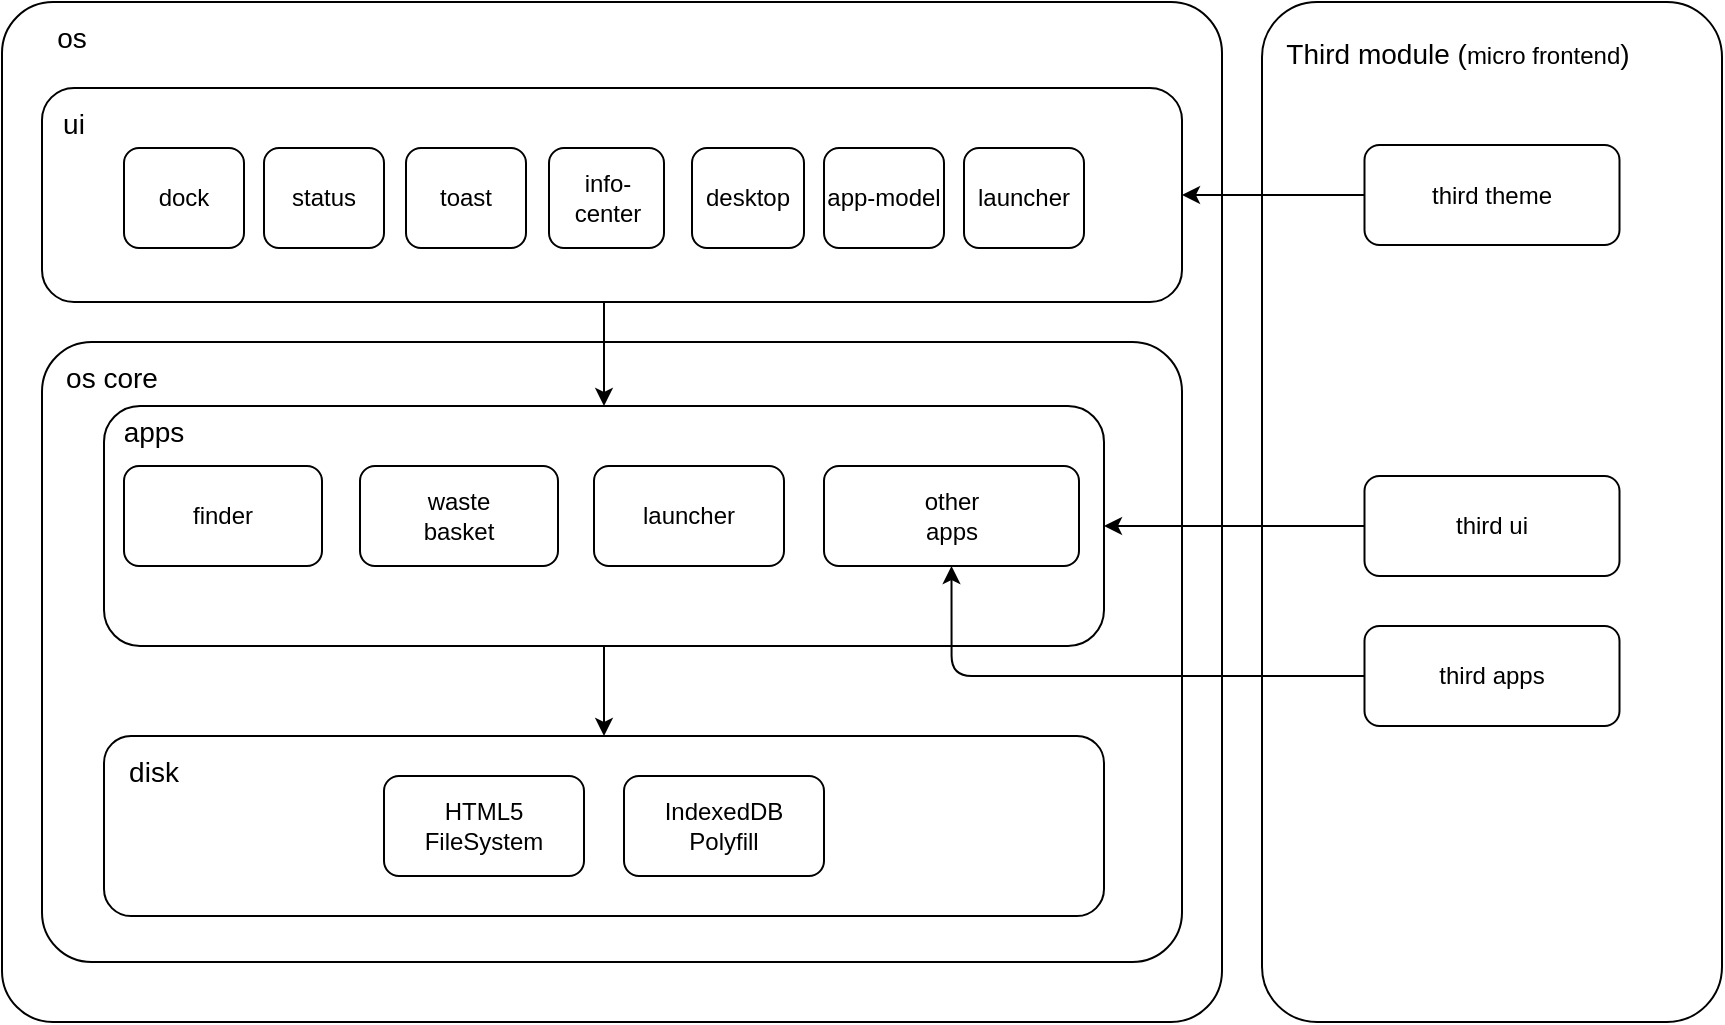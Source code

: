 <mxfile>
    <diagram id="Opiuae8TiBRxoM94_RdU" name="第 1 页">
        <mxGraphModel dx="1059" dy="680" grid="1" gridSize="10" guides="1" tooltips="1" connect="1" arrows="1" fold="1" page="1" pageScale="1" pageWidth="827" pageHeight="1169" math="0" shadow="0">
            <root>
                <mxCell id="0"/>
                <mxCell id="1" parent="0"/>
                <mxCell id="45" value="" style="rounded=1;whiteSpace=wrap;html=1;arcSize=12;" parent="1" vertex="1">
                    <mxGeometry x="780" y="140" width="230" height="510" as="geometry"/>
                </mxCell>
                <mxCell id="12" value="" style="rounded=1;whiteSpace=wrap;html=1;arcSize=5;" parent="1" vertex="1">
                    <mxGeometry x="150" y="140" width="610" height="510" as="geometry"/>
                </mxCell>
                <mxCell id="43" value="" style="rounded=1;whiteSpace=wrap;html=1;arcSize=8;" parent="1" vertex="1">
                    <mxGeometry x="170" y="310" width="570" height="310" as="geometry"/>
                </mxCell>
                <mxCell id="14" value="&lt;span style=&quot;font-size: 14px&quot;&gt;os&lt;/span&gt;" style="text;html=1;strokeColor=none;fillColor=none;align=center;verticalAlign=middle;whiteSpace=wrap;rounded=0;" parent="1" vertex="1">
                    <mxGeometry x="150" y="140" width="70" height="35" as="geometry"/>
                </mxCell>
                <mxCell id="15" value="" style="rounded=1;whiteSpace=wrap;html=1;" parent="1" vertex="1">
                    <mxGeometry x="201" y="507" width="500" height="90" as="geometry"/>
                </mxCell>
                <mxCell id="16" value="&lt;span style=&quot;font-size: 14px&quot;&gt;disk&lt;/span&gt;" style="text;html=1;strokeColor=none;fillColor=none;align=center;verticalAlign=middle;whiteSpace=wrap;rounded=0;" parent="1" vertex="1">
                    <mxGeometry x="201" y="507" width="50" height="35" as="geometry"/>
                </mxCell>
                <mxCell id="28" style="edgeStyle=none;html=1;exitX=0.5;exitY=1;exitDx=0;exitDy=0;entryX=0.5;entryY=0;entryDx=0;entryDy=0;fontSize=14;" parent="1" source="17" target="15" edge="1">
                    <mxGeometry relative="1" as="geometry"/>
                </mxCell>
                <mxCell id="17" value="" style="rounded=1;whiteSpace=wrap;html=1;" parent="1" vertex="1">
                    <mxGeometry x="201" y="342" width="500" height="120" as="geometry"/>
                </mxCell>
                <mxCell id="42" style="edgeStyle=none;html=1;" parent="1" target="17" edge="1">
                    <mxGeometry relative="1" as="geometry">
                        <mxPoint x="451" y="290" as="sourcePoint"/>
                    </mxGeometry>
                </mxCell>
                <mxCell id="18" value="" style="rounded=1;whiteSpace=wrap;html=1;" parent="1" vertex="1">
                    <mxGeometry x="170" y="183" width="570" height="107" as="geometry"/>
                </mxCell>
                <mxCell id="19" value="&lt;font style=&quot;font-size: 14px&quot;&gt;ui&lt;/font&gt;" style="text;html=1;strokeColor=none;fillColor=none;align=center;verticalAlign=middle;whiteSpace=wrap;rounded=0;" parent="1" vertex="1">
                    <mxGeometry x="171" y="183" width="30" height="35" as="geometry"/>
                </mxCell>
                <mxCell id="20" value="dock" style="rounded=1;whiteSpace=wrap;html=1;" parent="1" vertex="1">
                    <mxGeometry x="211" y="213" width="60" height="50" as="geometry"/>
                </mxCell>
                <mxCell id="21" value="status" style="rounded=1;whiteSpace=wrap;html=1;" parent="1" vertex="1">
                    <mxGeometry x="281" y="213" width="60" height="50" as="geometry"/>
                </mxCell>
                <mxCell id="22" value="toast" style="rounded=1;whiteSpace=wrap;html=1;" parent="1" vertex="1">
                    <mxGeometry x="352" y="213" width="60" height="50" as="geometry"/>
                </mxCell>
                <mxCell id="23" value="info-center" style="rounded=1;whiteSpace=wrap;html=1;" parent="1" vertex="1">
                    <mxGeometry x="423.5" y="213" width="57.5" height="50" as="geometry"/>
                </mxCell>
                <mxCell id="24" value="app-model" style="rounded=1;whiteSpace=wrap;html=1;" parent="1" vertex="1">
                    <mxGeometry x="561" y="213" width="60" height="50" as="geometry"/>
                </mxCell>
                <mxCell id="25" value="desktop" style="rounded=1;whiteSpace=wrap;html=1;" parent="1" vertex="1">
                    <mxGeometry x="495" y="213" width="56" height="50" as="geometry"/>
                </mxCell>
                <mxCell id="26" value="launcher" style="rounded=1;whiteSpace=wrap;html=1;" parent="1" vertex="1">
                    <mxGeometry x="631" y="213" width="60" height="50" as="geometry"/>
                </mxCell>
                <mxCell id="29" value="&lt;span style=&quot;font-size: 14px&quot;&gt;apps&lt;/span&gt;" style="text;html=1;strokeColor=none;fillColor=none;align=center;verticalAlign=middle;whiteSpace=wrap;rounded=0;" parent="1" vertex="1">
                    <mxGeometry x="201" y="337" width="50" height="35" as="geometry"/>
                </mxCell>
                <mxCell id="30" value="finder" style="rounded=1;whiteSpace=wrap;html=1;" parent="1" vertex="1">
                    <mxGeometry x="211" y="372" width="99" height="50" as="geometry"/>
                </mxCell>
                <mxCell id="31" value="waste&lt;br&gt;basket" style="rounded=1;whiteSpace=wrap;html=1;" parent="1" vertex="1">
                    <mxGeometry x="329" y="372" width="99" height="50" as="geometry"/>
                </mxCell>
                <mxCell id="32" value="launcher" style="rounded=1;whiteSpace=wrap;html=1;" parent="1" vertex="1">
                    <mxGeometry x="446" y="372" width="95" height="50" as="geometry"/>
                </mxCell>
                <mxCell id="33" value="other&lt;br&gt;apps" style="rounded=1;whiteSpace=wrap;html=1;" parent="1" vertex="1">
                    <mxGeometry x="561" y="372" width="127.5" height="50" as="geometry"/>
                </mxCell>
                <mxCell id="36" style="edgeStyle=none;html=1;exitX=0;exitY=0.5;exitDx=0;exitDy=0;fontSize=14;entryX=1;entryY=0.5;entryDx=0;entryDy=0;" parent="1" source="41" target="17" edge="1">
                    <mxGeometry relative="1" as="geometry"/>
                </mxCell>
                <mxCell id="47" style="edgeStyle=orthogonalEdgeStyle;html=1;exitX=0;exitY=0.5;exitDx=0;exitDy=0;entryX=0.5;entryY=1;entryDx=0;entryDy=0;" parent="1" source="35" target="33" edge="1">
                    <mxGeometry relative="1" as="geometry">
                        <mxPoint x="688.5" y="397" as="targetPoint"/>
                    </mxGeometry>
                </mxCell>
                <mxCell id="35" value="&lt;span&gt;third&amp;nbsp;&lt;/span&gt;&lt;span&gt;apps&lt;/span&gt;" style="rounded=1;whiteSpace=wrap;html=1;" parent="1" vertex="1">
                    <mxGeometry x="831.25" y="452" width="127.5" height="50" as="geometry"/>
                </mxCell>
                <mxCell id="37" value="HTML5&lt;br&gt;FileSystem" style="rounded=1;whiteSpace=wrap;html=1;" parent="1" vertex="1">
                    <mxGeometry x="341" y="527" width="100" height="50" as="geometry"/>
                </mxCell>
                <mxCell id="38" value="IndexedDB&lt;br&gt;Polyfill" style="rounded=1;whiteSpace=wrap;html=1;" parent="1" vertex="1">
                    <mxGeometry x="461" y="527" width="100" height="50" as="geometry"/>
                </mxCell>
                <mxCell id="41" value="third ui" style="rounded=1;whiteSpace=wrap;html=1;" parent="1" vertex="1">
                    <mxGeometry x="831.25" y="377" width="127.5" height="50" as="geometry"/>
                </mxCell>
                <mxCell id="44" value="&lt;span style=&quot;font-size: 14px&quot;&gt;os core&lt;/span&gt;" style="text;html=1;strokeColor=none;fillColor=none;align=center;verticalAlign=middle;whiteSpace=wrap;rounded=0;" parent="1" vertex="1">
                    <mxGeometry x="170" y="310" width="70" height="35" as="geometry"/>
                </mxCell>
                <mxCell id="46" value="&lt;span style=&quot;font-size: 14px&quot;&gt;Third module (&lt;/span&gt;micro frontend&lt;span style=&quot;font-size: 14px&quot;&gt;)&lt;/span&gt;" style="text;html=1;strokeColor=none;fillColor=none;align=center;verticalAlign=middle;whiteSpace=wrap;rounded=0;" parent="1" vertex="1">
                    <mxGeometry x="783" y="148" width="190" height="35" as="geometry"/>
                </mxCell>
                <mxCell id="49" style="edgeStyle=none;html=1;exitX=0;exitY=0.5;exitDx=0;exitDy=0;entryX=1;entryY=0.5;entryDx=0;entryDy=0;" edge="1" parent="1" source="48" target="18">
                    <mxGeometry relative="1" as="geometry"/>
                </mxCell>
                <mxCell id="48" value="third theme" style="rounded=1;whiteSpace=wrap;html=1;" vertex="1" parent="1">
                    <mxGeometry x="831.25" y="211.5" width="127.5" height="50" as="geometry"/>
                </mxCell>
            </root>
        </mxGraphModel>
    </diagram>
</mxfile>